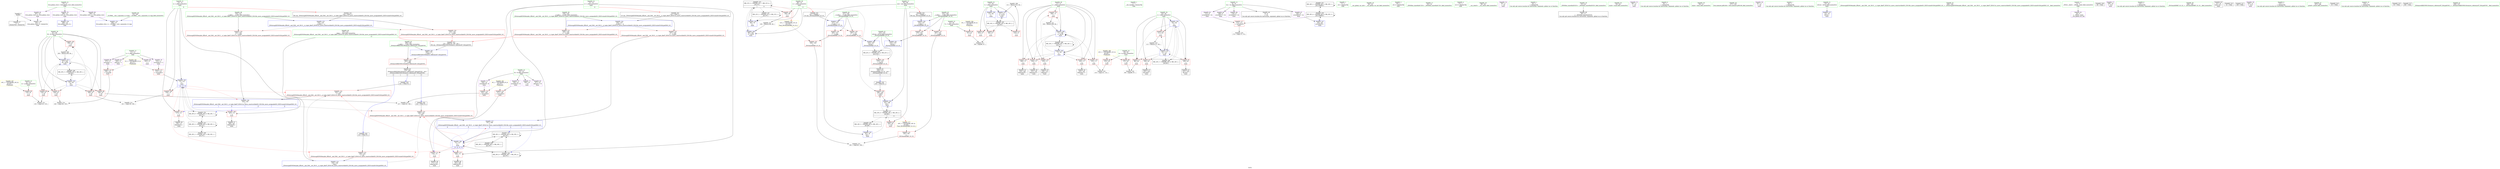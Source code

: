 digraph "SVFG" {
	label="SVFG";

	Node0x55cff6ba74e0 [shape=record,color=grey,label="{NodeID: 0\nNullPtr}"];
	Node0x55cff6ba74e0 -> Node0x55cff6bcb4e0[style=solid];
	Node0x55cff6ba74e0 -> Node0x55cff6bd1ed0[style=solid];
	Node0x55cff6bcbec0 [shape=record,color=red,label="{NodeID: 97\n139\<--67\n\<--i9\nmain\n}"];
	Node0x55cff6bcbec0 -> Node0x55cff6bd7610[style=solid];
	Node0x55cff6bc9770 [shape=record,color=green,label="{NodeID: 14\n14\<--16\nR\<--R_field_insensitive\nGlob }"];
	Node0x55cff6bc9770 -> Node0x55cff6bcd910[style=solid];
	Node0x55cff6bc9770 -> Node0x55cff6bcd9e0[style=solid];
	Node0x55cff6bc9770 -> Node0x55cff6bcdab0[style=solid];
	Node0x55cff6bc9770 -> Node0x55cff6bce360[style=solid];
	Node0x55cff6beb8e0 [shape=record,color=yellow,style=double,label="{NodeID: 277\n18V_1 = ENCHI(MR_18V_0)\npts\{66 \}\nFun[_ZSt3maxIiERKT_S2_S2_]}"];
	Node0x55cff6beb8e0 -> Node0x55cff6bd1a90[style=dashed];
	Node0x55cff6bcba00 [shape=record,color=red,label="{NodeID: 111\n170\<--75\n\<--y\nmain\n}"];
	Node0x55cff6bcba00 -> Node0x55cff6bcce80[style=solid];
	Node0x55cff6bca420 [shape=record,color=green,label="{NodeID: 28\n67\<--68\ni9\<--i9_field_insensitive\nmain\n}"];
	Node0x55cff6bca420 -> Node0x55cff6bcbdf0[style=solid];
	Node0x55cff6bca420 -> Node0x55cff6bcbec0[style=solid];
	Node0x55cff6bca420 -> Node0x55cff6bcbf90[style=solid];
	Node0x55cff6bca420 -> Node0x55cff6bcc060[style=solid];
	Node0x55cff6bca420 -> Node0x55cff6bcc130[style=solid];
	Node0x55cff6bca420 -> Node0x55cff6bd23e0[style=solid];
	Node0x55cff6bca420 -> Node0x55cff6bd2b30[style=solid];
	Node0x55cff6bd6d90 [shape=record,color=grey,label="{NodeID: 208\n211 = Binary(210, 84, )\n}"];
	Node0x55cff6bd6d90 -> Node0x55cff6bd2c00[style=solid];
	Node0x55cff6bd15b0 [shape=record,color=red,label="{NodeID: 125\n246\<--245\n\<--call2\n_ZSt4swapIiENSt9enable_ifIXsr6__and_ISt6__not_ISt15__is_tuple_likeIT_EESt21is_move_constructibleIS3_ESt18is_move_assignableIS3_EEE5valueEvE4typeERS3_SC_\n}"];
	Node0x55cff6bd15b0 -> Node0x55cff6bd3010[style=solid];
	Node0x55cff6bcb0a0 [shape=record,color=green,label="{NodeID: 42\n253\<--254\nretval\<--retval_field_insensitive\n_ZSt3maxIiERKT_S2_S2_\n}"];
	Node0x55cff6bcb0a0 -> Node0x55cff6bd1680[style=solid];
	Node0x55cff6bcb0a0 -> Node0x55cff6bd3280[style=solid];
	Node0x55cff6bcb0a0 -> Node0x55cff6bd3350[style=solid];
	Node0x55cff6bdf300 [shape=record,color=black,label="{NodeID: 222\nMR_22V_5 = PHI(MR_22V_7, MR_22V_4, )\npts\{70 \}\n|{|<s6>9}}"];
	Node0x55cff6bdf300 -> Node0x55cff6bcc200[style=dashed];
	Node0x55cff6bdf300 -> Node0x55cff6bd1000[style=dashed];
	Node0x55cff6bdf300 -> Node0x55cff6bd24b0[style=dashed];
	Node0x55cff6bdf300 -> Node0x55cff6bd28c0[style=dashed];
	Node0x55cff6bdf300 -> Node0x55cff6bdf300[style=dashed];
	Node0x55cff6bdf300 -> Node0x55cff6be7400[style=dashed];
	Node0x55cff6bdf300:s6 -> Node0x55cff6beb9c0[style=dashed,color=red];
	Node0x55cff6bd2170 [shape=record,color=blue,label="{NodeID: 139\n63\<--84\ni\<--\nmain\n}"];
	Node0x55cff6bd2170 -> Node0x55cff6bce9e0[style=dashed];
	Node0x55cff6bd2170 -> Node0x55cff6bceab0[style=dashed];
	Node0x55cff6bd2170 -> Node0x55cff6bceb80[style=dashed];
	Node0x55cff6bd2170 -> Node0x55cff6bcec50[style=dashed];
	Node0x55cff6bd2170 -> Node0x55cff6bd2240[style=dashed];
	Node0x55cff6bd2170 -> Node0x55cff6be6910[style=dashed];
	Node0x55cff6bccce0 [shape=record,color=black,label="{NodeID: 56\n155\<--154\nidxprom22\<--\nmain\n}"];
	Node0x55cff6bfb5b0 [shape=record,color=black,label="{NodeID: 319\n241 = PHI(278, )\n}"];
	Node0x55cff6bfb5b0 -> Node0x55cff6bd14e0[style=solid];
	Node0x55cff6bd2cd0 [shape=record,color=blue,label="{NodeID: 153\n226\<--224\n__a.addr\<--__a\n_ZSt4swapIiENSt9enable_ifIXsr6__and_ISt6__not_ISt15__is_tuple_likeIT_EESt21is_move_constructibleIS3_ESt18is_move_assignableIS3_EEE5valueEvE4typeERS3_SC_\n}"];
	Node0x55cff6bd2cd0 -> Node0x55cff6bd10d0[style=dashed];
	Node0x55cff6bd2cd0 -> Node0x55cff6bd11a0[style=dashed];
	Node0x55cff6bcd840 [shape=record,color=purple,label="{NodeID: 70\n151\<--11\narrayidx21\<--L\nmain\n}"];
	Node0x55cff6bcd840 -> Node0x55cff6bd0e10[style=solid];
	Node0x55cff6be8300 [shape=record,color=black,label="{NodeID: 250\nMR_28V_2 = PHI(MR_28V_3, MR_28V_1, )\npts\{76 \}\n}"];
	Node0x55cff6be8300 -> Node0x55cff6be2500[style=dashed];
	Node0x55cff6bce430 [shape=record,color=red,label="{NodeID: 84\n87\<--55\n\<--T\nmain\n}"];
	Node0x55cff6bce430 -> Node0x55cff6bd7a90[style=solid];
	Node0x55cff6bb7160 [shape=record,color=green,label="{NodeID: 1\n7\<--1\n__dso_handle\<--dummyObj\nGlob }"];
	Node0x55cff6bead50 [shape=record,color=yellow,style=double,label="{NodeID: 264\n8V_1 = ENCHI(MR_8V_0)\npts\{56 \}\nFun[main]}"];
	Node0x55cff6bead50 -> Node0x55cff6bce430[style=dashed];
	Node0x55cff6bcbf90 [shape=record,color=red,label="{NodeID: 98\n146\<--67\n\<--i9\nmain\n}"];
	Node0x55cff6bcbf90 -> Node0x55cff6bd7c10[style=solid];
	Node0x55cff6bc9870 [shape=record,color=green,label="{NodeID: 15\n23\<--27\nllvm.global_ctors\<--llvm.global_ctors_field_insensitive\nGlob }"];
	Node0x55cff6bc9870 -> Node0x55cff6bcdf90[style=solid];
	Node0x55cff6bc9870 -> Node0x55cff6bce090[style=solid];
	Node0x55cff6bc9870 -> Node0x55cff6bce190[style=solid];
	Node0x55cff6beb9c0 [shape=record,color=yellow,style=double,label="{NodeID: 278\n22V_1 = ENCHI(MR_22V_0)\npts\{70 \}\nFun[_ZSt3maxIiERKT_S2_S2_]}"];
	Node0x55cff6beb9c0 -> Node0x55cff6bd1b60[style=dashed];
	Node0x55cff6bcbad0 [shape=record,color=red,label="{NodeID: 112\n180\<--75\n\<--y\nmain\n}"];
	Node0x55cff6bcbad0 -> Node0x55cff6bcd020[style=solid];
	Node0x55cff6bca4f0 [shape=record,color=green,label="{NodeID: 29\n69\<--70\nc\<--c_field_insensitive\nmain\n|{|<s3>9}}"];
	Node0x55cff6bca4f0 -> Node0x55cff6bcc200[style=solid];
	Node0x55cff6bca4f0 -> Node0x55cff6bd24b0[style=solid];
	Node0x55cff6bca4f0 -> Node0x55cff6bd28c0[style=solid];
	Node0x55cff6bca4f0:s3 -> Node0x55cff6bfdef0[style=solid,color=red];
	Node0x55cff6bd6e90 [shape=record,color=grey,label="{NodeID: 209\n200 = Binary(199, 84, )\n}"];
	Node0x55cff6bd6e90 -> Node0x55cff6bd2b30[style=solid];
	Node0x55cff6bd1680 [shape=record,color=red,label="{NodeID: 126\n273\<--253\n\<--retval\n_ZSt3maxIiERKT_S2_S2_\n}"];
	Node0x55cff6bd1680 -> Node0x55cff6bcd0f0[style=solid];
	Node0x55cff6bcb170 [shape=record,color=green,label="{NodeID: 43\n255\<--256\n__a.addr\<--__a.addr_field_insensitive\n_ZSt3maxIiERKT_S2_S2_\n}"];
	Node0x55cff6bcb170 -> Node0x55cff6bd1750[style=solid];
	Node0x55cff6bcb170 -> Node0x55cff6bd1820[style=solid];
	Node0x55cff6bcb170 -> Node0x55cff6bd30e0[style=solid];
	Node0x55cff6bd2240 [shape=record,color=blue,label="{NodeID: 140\n63\<--112\ni\<--inc\nmain\n}"];
	Node0x55cff6bd2240 -> Node0x55cff6bce9e0[style=dashed];
	Node0x55cff6bd2240 -> Node0x55cff6bceab0[style=dashed];
	Node0x55cff6bd2240 -> Node0x55cff6bceb80[style=dashed];
	Node0x55cff6bd2240 -> Node0x55cff6bcec50[style=dashed];
	Node0x55cff6bd2240 -> Node0x55cff6bd2240[style=dashed];
	Node0x55cff6bd2240 -> Node0x55cff6be6910[style=dashed];
	Node0x55cff6bccdb0 [shape=record,color=black,label="{NodeID: 57\n168\<--167\nidxprom26\<--\nmain\n}"];
	Node0x55cff6bfb6f0 [shape=record,color=black,label="{NodeID: 320\n245 = PHI(278, )\n}"];
	Node0x55cff6bfb6f0 -> Node0x55cff6bd15b0[style=solid];
	Node0x55cff6bd2da0 [shape=record,color=blue,label="{NodeID: 154\n228\<--225\n__b.addr\<--__b\n_ZSt4swapIiENSt9enable_ifIXsr6__and_ISt6__not_ISt15__is_tuple_likeIT_EESt21is_move_constructibleIS3_ESt18is_move_assignableIS3_EEE5valueEvE4typeERS3_SC_\n}"];
	Node0x55cff6bd2da0 -> Node0x55cff6bd1270[style=dashed];
	Node0x55cff6bd2da0 -> Node0x55cff6bd1340[style=dashed];
	Node0x55cff6bcd910 [shape=record,color=purple,label="{NodeID: 71\n106\<--14\n\<--R\nmain\n}"];
	Node0x55cff6be8800 [shape=record,color=black,label="{NodeID: 251\nMR_30V_2 = PHI(MR_30V_3, MR_30V_1, )\npts\{100000 \}\n}"];
	Node0x55cff6be8800 -> Node0x55cff6be0700[style=dashed];
	Node0x55cff6be8800 -> Node0x55cff6be8800[style=dashed];
	Node0x55cff6bce500 [shape=record,color=red,label="{NodeID: 85\n86\<--57\n\<--t\nmain\n}"];
	Node0x55cff6bce500 -> Node0x55cff6bd7a90[style=solid];
	Node0x55cff6bb71f0 [shape=record,color=green,label="{NodeID: 2\n17\<--1\n.str\<--dummyObj\nGlob }"];
	Node0x55cff6bcc060 [shape=record,color=red,label="{NodeID: 99\n160\<--67\n\<--i9\nmain\n}"];
	Node0x55cff6bcc060 -> Node0x55cff6bd7790[style=solid];
	Node0x55cff6bc9970 [shape=record,color=green,label="{NodeID: 16\n28\<--29\n__cxx_global_var_init\<--__cxx_global_var_init_field_insensitive\n}"];
	Node0x55cff6bcbba0 [shape=record,color=red,label="{NodeID: 113\n138\<--137\n\<--arrayidx\nmain\n}"];
	Node0x55cff6bcbba0 -> Node0x55cff6bd7610[style=solid];
	Node0x55cff6bca5c0 [shape=record,color=green,label="{NodeID: 30\n71\<--72\nj\<--j_field_insensitive\nmain\n}"];
	Node0x55cff6bca5c0 -> Node0x55cff6bcc2d0[style=solid];
	Node0x55cff6bca5c0 -> Node0x55cff6bcc3a0[style=solid];
	Node0x55cff6bca5c0 -> Node0x55cff6bcc470[style=solid];
	Node0x55cff6bca5c0 -> Node0x55cff6bcc540[style=solid];
	Node0x55cff6bca5c0 -> Node0x55cff6bcb5f0[style=solid];
	Node0x55cff6bca5c0 -> Node0x55cff6bcb6c0[style=solid];
	Node0x55cff6bca5c0 -> Node0x55cff6bd2580[style=solid];
	Node0x55cff6bca5c0 -> Node0x55cff6bd2990[style=solid];
	Node0x55cff6bd7010 [shape=record,color=grey,label="{NodeID: 210\n112 = Binary(111, 84, )\n}"];
	Node0x55cff6bd7010 -> Node0x55cff6bd2240[style=solid];
	Node0x55cff6bd1750 [shape=record,color=red,label="{NodeID: 127\n261\<--255\n\<--__a.addr\n_ZSt3maxIiERKT_S2_S2_\n}"];
	Node0x55cff6bd1750 -> Node0x55cff6bd1a90[style=solid];
	Node0x55cff6bcb240 [shape=record,color=green,label="{NodeID: 44\n257\<--258\n__b.addr\<--__b.addr_field_insensitive\n_ZSt3maxIiERKT_S2_S2_\n}"];
	Node0x55cff6bcb240 -> Node0x55cff6bd18f0[style=solid];
	Node0x55cff6bcb240 -> Node0x55cff6bd19c0[style=solid];
	Node0x55cff6bcb240 -> Node0x55cff6bd31b0[style=solid];
	Node0x55cff6bd2310 [shape=record,color=blue,label="{NodeID: 141\n65\<--78\nans\<--\nmain\n}"];
	Node0x55cff6bd2310 -> Node0x55cff6be0c00[style=dashed];
	Node0x55cff6bcce80 [shape=record,color=black,label="{NodeID: 58\n171\<--170\nidxprom28\<--\nmain\n}"];
	Node0x55cff6bfb830 [shape=record,color=black,label="{NodeID: 321\n224 = PHI(73, )\n0th arg _ZSt4swapIiENSt9enable_ifIXsr6__and_ISt6__not_ISt15__is_tuple_likeIT_EESt21is_move_constructibleIS3_ESt18is_move_assignableIS3_EEE5valueEvE4typeERS3_SC_ }"];
	Node0x55cff6bfb830 -> Node0x55cff6bd2cd0[style=solid];
	Node0x55cff6bd2e70 [shape=record,color=blue,label="{NodeID: 155\n230\<--238\n__tmp\<--\n_ZSt4swapIiENSt9enable_ifIXsr6__and_ISt6__not_ISt15__is_tuple_likeIT_EESt21is_move_constructibleIS3_ESt18is_move_assignableIS3_EEE5valueEvE4typeERS3_SC_\n}"];
	Node0x55cff6bd2e70 -> Node0x55cff6bd14e0[style=dashed];
	Node0x55cff6bd2e70 -> Node0x55cff6bd15b0[style=dashed];
	Node0x55cff6bcd9e0 [shape=record,color=purple,label="{NodeID: 72\n144\<--14\narrayidx18\<--R\nmain\n}"];
	Node0x55cff6bcd9e0 -> Node0x55cff6bcbc70[style=solid];
	Node0x55cff6bce5d0 [shape=record,color=red,label="{NodeID: 86\n203\<--57\n\<--t\nmain\n}"];
	Node0x55cff6bb74a0 [shape=record,color=green,label="{NodeID: 3\n19\<--1\n.str.1\<--dummyObj\nGlob }"];
	Node0x55cff6beaf10 [shape=record,color=yellow,style=double,label="{NodeID: 266\n12V_1 = ENCHI(MR_12V_0)\npts\{60 \}\nFun[main]}"];
	Node0x55cff6beaf10 -> Node0x55cff6bce770[style=dashed];
	Node0x55cff6beaf10 -> Node0x55cff6bce840[style=dashed];
	Node0x55cff6bcc130 [shape=record,color=red,label="{NodeID: 100\n199\<--67\n\<--i9\nmain\n}"];
	Node0x55cff6bcc130 -> Node0x55cff6bd6e90[style=solid];
	Node0x55cff6bc9a70 [shape=record,color=green,label="{NodeID: 17\n32\<--33\n_ZNSt8ios_base4InitC1Ev\<--_ZNSt8ios_base4InitC1Ev_field_insensitive\n}"];
	Node0x55cff6bcbc70 [shape=record,color=red,label="{NodeID: 114\n145\<--144\n\<--arrayidx18\nmain\n}"];
	Node0x55cff6bcbc70 -> Node0x55cff6bd7c10[style=solid];
	Node0x55cff6bca690 [shape=record,color=green,label="{NodeID: 31\n73\<--74\nx\<--x_field_insensitive\nmain\n|{|<s4>8}}"];
	Node0x55cff6bca690 -> Node0x55cff6bcb790[style=solid];
	Node0x55cff6bca690 -> Node0x55cff6bcb860[style=solid];
	Node0x55cff6bca690 -> Node0x55cff6bcb930[style=solid];
	Node0x55cff6bca690 -> Node0x55cff6bd2650[style=solid];
	Node0x55cff6bca690:s4 -> Node0x55cff6bfb830[style=solid,color=red];
	Node0x55cff6bd7190 [shape=record,color=grey,label="{NodeID: 211\n190 = Binary(189, 84, )\n}"];
	Node0x55cff6bd7190 -> Node0x55cff6bd2990[style=solid];
	Node0x55cff6bd1820 [shape=record,color=red,label="{NodeID: 128\n270\<--255\n\<--__a.addr\n_ZSt3maxIiERKT_S2_S2_\n}"];
	Node0x55cff6bd1820 -> Node0x55cff6bd3350[style=solid];
	Node0x55cff6bcb310 [shape=record,color=green,label="{NodeID: 45\n280\<--281\n__t.addr\<--__t.addr_field_insensitive\n_ZSt4moveIRiEONSt16remove_referenceIT_E4typeEOS2_\n}"];
	Node0x55cff6bcb310 -> Node0x55cff6bd1c30[style=solid];
	Node0x55cff6bcb310 -> Node0x55cff6bd3420[style=solid];
	Node0x55cff6bd23e0 [shape=record,color=blue,label="{NodeID: 142\n67\<--84\ni9\<--\nmain\n}"];
	Node0x55cff6bd23e0 -> Node0x55cff6bcbdf0[style=dashed];
	Node0x55cff6bd23e0 -> Node0x55cff6bcbec0[style=dashed];
	Node0x55cff6bd23e0 -> Node0x55cff6bcbf90[style=dashed];
	Node0x55cff6bd23e0 -> Node0x55cff6bcc060[style=dashed];
	Node0x55cff6bd23e0 -> Node0x55cff6bcc130[style=dashed];
	Node0x55cff6bd23e0 -> Node0x55cff6bd2b30[style=dashed];
	Node0x55cff6bd23e0 -> Node0x55cff6be6f00[style=dashed];
	Node0x55cff6bccf50 [shape=record,color=black,label="{NodeID: 59\n178\<--177\nidxprom32\<--\nmain\n}"];
	Node0x55cff6bfd9c0 [shape=record,color=black,label="{NodeID: 322\n225 = PHI(75, )\n1st arg _ZSt4swapIiENSt9enable_ifIXsr6__and_ISt6__not_ISt15__is_tuple_likeIT_EESt21is_move_constructibleIS3_ESt18is_move_assignableIS3_EEE5valueEvE4typeERS3_SC_ }"];
	Node0x55cff6bfd9c0 -> Node0x55cff6bd2da0[style=solid];
	Node0x55cff6bd2f40 [shape=record,color=blue,label="{NodeID: 156\n243\<--242\n\<--\n_ZSt4swapIiENSt9enable_ifIXsr6__and_ISt6__not_ISt15__is_tuple_likeIT_EESt21is_move_constructibleIS3_ESt18is_move_assignableIS3_EEE5valueEvE4typeERS3_SC_\n|{|<s1>8|<s2>8|<s3>8}}"];
	Node0x55cff6bd2f40 -> Node0x55cff6bd15b0[style=dashed];
	Node0x55cff6bd2f40:s1 -> Node0x55cff6bcb860[style=dashed,color=blue];
	Node0x55cff6bd2f40:s2 -> Node0x55cff6bcb930[style=dashed,color=blue];
	Node0x55cff6bd2f40:s3 -> Node0x55cff6be3400[style=dashed,color=blue];
	Node0x55cff6bcdab0 [shape=record,color=purple,label="{NodeID: 73\n156\<--14\narrayidx23\<--R\nmain\n}"];
	Node0x55cff6bcdab0 -> Node0x55cff6bd0ea0[style=solid];
	Node0x55cff6bce6a0 [shape=record,color=red,label="{NodeID: 87\n210\<--57\n\<--t\nmain\n}"];
	Node0x55cff6bce6a0 -> Node0x55cff6bd6d90[style=solid];
	Node0x55cff6bb7530 [shape=record,color=green,label="{NodeID: 4\n21\<--1\n.str.2\<--dummyObj\nGlob }"];
	Node0x55cff6beaff0 [shape=record,color=yellow,style=double,label="{NodeID: 267\n14V_1 = ENCHI(MR_14V_0)\npts\{62 \}\nFun[main]}"];
	Node0x55cff6beaff0 -> Node0x55cff6bce910[style=dashed];
	Node0x55cff6bcc200 [shape=record,color=red,label="{NodeID: 101\n184\<--69\n\<--c\nmain\n}"];
	Node0x55cff6bcc200 -> Node0x55cff6bd7310[style=solid];
	Node0x55cff6bc9b70 [shape=record,color=green,label="{NodeID: 18\n38\<--39\n__cxa_atexit\<--__cxa_atexit_field_insensitive\n}"];
	Node0x55cff6bd0e10 [shape=record,color=red,label="{NodeID: 115\n152\<--151\n\<--arrayidx21\nmain\n}"];
	Node0x55cff6bd0e10 -> Node0x55cff6bd2650[style=solid];
	Node0x55cff6bca760 [shape=record,color=green,label="{NodeID: 32\n75\<--76\ny\<--y_field_insensitive\nmain\n|{|<s3>8}}"];
	Node0x55cff6bca760 -> Node0x55cff6bcba00[style=solid];
	Node0x55cff6bca760 -> Node0x55cff6bcbad0[style=solid];
	Node0x55cff6bca760 -> Node0x55cff6bd2720[style=solid];
	Node0x55cff6bca760:s3 -> Node0x55cff6bfd9c0[style=solid,color=red];
	Node0x55cff6bd7310 [shape=record,color=grey,label="{NodeID: 212\n185 = Binary(184, 84, )\n}"];
	Node0x55cff6bd7310 -> Node0x55cff6bd28c0[style=solid];
	Node0x55cff6bd18f0 [shape=record,color=red,label="{NodeID: 129\n263\<--257\n\<--__b.addr\n_ZSt3maxIiERKT_S2_S2_\n}"];
	Node0x55cff6bd18f0 -> Node0x55cff6bd1b60[style=solid];
	Node0x55cff6bcb3e0 [shape=record,color=green,label="{NodeID: 46\n25\<--285\n_GLOBAL__sub_I_aquannie_0_0.cpp\<--_GLOBAL__sub_I_aquannie_0_0.cpp_field_insensitive\n}"];
	Node0x55cff6bcb3e0 -> Node0x55cff6bd1dd0[style=solid];
	Node0x55cff6be0700 [shape=record,color=black,label="{NodeID: 226\nMR_30V_4 = PHI(MR_30V_6, MR_30V_3, )\npts\{100000 \}\n}"];
	Node0x55cff6be0700 -> Node0x55cff6bd0f30[style=dashed];
	Node0x55cff6be0700 -> Node0x55cff6bd27f0[style=dashed];
	Node0x55cff6be0700 -> Node0x55cff6be0700[style=dashed];
	Node0x55cff6be0700 -> Node0x55cff6be8800[style=dashed];
	Node0x55cff6bd24b0 [shape=record,color=blue,label="{NodeID: 143\n69\<--78\nc\<--\nmain\n}"];
	Node0x55cff6bd24b0 -> Node0x55cff6bdf300[style=dashed];
	Node0x55cff6bcd020 [shape=record,color=black,label="{NodeID: 60\n181\<--180\nidxprom34\<--\nmain\n}"];
	Node0x55cff6bfdb00 [shape=record,color=black,label="{NodeID: 323\n279 = PHI(234, 240, 230, )\n0th arg _ZSt4moveIRiEONSt16remove_referenceIT_E4typeEOS2_ }"];
	Node0x55cff6bfdb00 -> Node0x55cff6bd3420[style=solid];
	Node0x55cff6be4d00 [shape=record,color=black,label="{NodeID: 240\nMR_28V_9 = PHI(MR_28V_7, MR_28V_4, )\npts\{76 \}\n}"];
	Node0x55cff6be4d00 -> Node0x55cff6bd2720[style=dashed];
	Node0x55cff6be4d00 -> Node0x55cff6be2500[style=dashed];
	Node0x55cff6be4d00 -> Node0x55cff6be4d00[style=dashed];
	Node0x55cff6bd3010 [shape=record,color=blue,label="{NodeID: 157\n247\<--246\n\<--\n_ZSt4swapIiENSt9enable_ifIXsr6__and_ISt6__not_ISt15__is_tuple_likeIT_EESt21is_move_constructibleIS3_ESt18is_move_assignableIS3_EEE5valueEvE4typeERS3_SC_\n|{<s0>8|<s1>8|<s2>8|<s3>8|<s4>8}}"];
	Node0x55cff6bd3010:s0 -> Node0x55cff6bcba00[style=dashed,color=blue];
	Node0x55cff6bd3010:s1 -> Node0x55cff6bcbad0[style=dashed,color=blue];
	Node0x55cff6bd3010:s2 -> Node0x55cff6bd2720[style=dashed,color=blue];
	Node0x55cff6bd3010:s3 -> Node0x55cff6be2500[style=dashed,color=blue];
	Node0x55cff6bd3010:s4 -> Node0x55cff6be4d00[style=dashed,color=blue];
	Node0x55cff6bcdb80 [shape=record,color=purple,label="{NodeID: 74\n79\<--17\n\<--.str\nmain\n}"];
	Node0x55cff6be9700 [shape=record,color=black,label="{NodeID: 254\nMR_42V_3 = PHI(MR_42V_4, MR_42V_2, )\npts\{254 \}\n}"];
	Node0x55cff6be9700 -> Node0x55cff6bd1680[style=dashed];
	Node0x55cff6bce770 [shape=record,color=red,label="{NodeID: 88\n97\<--59\n\<--m\nmain\n}"];
	Node0x55cff6bce770 -> Node0x55cff6bd7910[style=solid];
	Node0x55cff6bb75c0 [shape=record,color=green,label="{NodeID: 5\n24\<--1\n\<--dummyObj\nCan only get source location for instruction, argument, global var or function.}"];
	Node0x55cff6bcc2d0 [shape=record,color=red,label="{NodeID: 102\n131\<--71\n\<--j\nmain\n}"];
	Node0x55cff6bcc2d0 -> Node0x55cff6bd7f10[style=solid];
	Node0x55cff6bc9c70 [shape=record,color=green,label="{NodeID: 19\n37\<--43\n_ZNSt8ios_base4InitD1Ev\<--_ZNSt8ios_base4InitD1Ev_field_insensitive\n}"];
	Node0x55cff6bc9c70 -> Node0x55cff6bcc700[style=solid];
	Node0x55cff6bd0ea0 [shape=record,color=red,label="{NodeID: 116\n157\<--156\n\<--arrayidx23\nmain\n}"];
	Node0x55cff6bd0ea0 -> Node0x55cff6bd2720[style=solid];
	Node0x55cff6bca830 [shape=record,color=green,label="{NodeID: 33\n81\<--82\nscanf\<--scanf_field_insensitive\n}"];
	Node0x55cff6bd7490 [shape=record,color=grey,label="{NodeID: 213\n265 = cmp(262, 264, )\n}"];
	Node0x55cff6bd19c0 [shape=record,color=red,label="{NodeID: 130\n267\<--257\n\<--__b.addr\n_ZSt3maxIiERKT_S2_S2_\n}"];
	Node0x55cff6bd19c0 -> Node0x55cff6bd3280[style=solid];
	Node0x55cff6bcb4e0 [shape=record,color=black,label="{NodeID: 47\n2\<--3\ndummyVal\<--dummyVal\n}"];
	Node0x55cff6be0c00 [shape=record,color=black,label="{NodeID: 227\nMR_18V_4 = PHI(MR_18V_5, MR_18V_3, )\npts\{66 \}\n|{|<s4>9}}"];
	Node0x55cff6be0c00 -> Node0x55cff6bced20[style=dashed];
	Node0x55cff6be0c00 -> Node0x55cff6bd1000[style=dashed];
	Node0x55cff6be0c00 -> Node0x55cff6bd2a60[style=dashed];
	Node0x55cff6be0c00 -> Node0x55cff6be6a00[style=dashed];
	Node0x55cff6be0c00:s4 -> Node0x55cff6beb8e0[style=dashed,color=red];
	Node0x55cff6bd2580 [shape=record,color=blue,label="{NodeID: 144\n71\<--84\nj\<--\nmain\n}"];
	Node0x55cff6bd2580 -> Node0x55cff6bcc2d0[style=dashed];
	Node0x55cff6bd2580 -> Node0x55cff6bcc3a0[style=dashed];
	Node0x55cff6bd2580 -> Node0x55cff6bcc470[style=dashed];
	Node0x55cff6bd2580 -> Node0x55cff6bcc540[style=dashed];
	Node0x55cff6bd2580 -> Node0x55cff6bcb5f0[style=dashed];
	Node0x55cff6bd2580 -> Node0x55cff6bcb6c0[style=dashed];
	Node0x55cff6bd2580 -> Node0x55cff6bd2580[style=dashed];
	Node0x55cff6bd2580 -> Node0x55cff6bd2990[style=dashed];
	Node0x55cff6bd2580 -> Node0x55cff6be7900[style=dashed];
	Node0x55cff6bcd0f0 [shape=record,color=black,label="{NodeID: 61\n250\<--273\n_ZSt3maxIiERKT_S2_S2__ret\<--\n_ZSt3maxIiERKT_S2_S2_\n|{<s0>9}}"];
	Node0x55cff6bcd0f0:s0 -> Node0x55cff6bfb1c0[style=solid,color=blue];
	Node0x55cff6bfdde0 [shape=record,color=black,label="{NodeID: 324\n251 = PHI(65, )\n0th arg _ZSt3maxIiERKT_S2_S2_ }"];
	Node0x55cff6bfdde0 -> Node0x55cff6bd30e0[style=solid];
	Node0x55cff6bd30e0 [shape=record,color=blue,label="{NodeID: 158\n255\<--251\n__a.addr\<--__a\n_ZSt3maxIiERKT_S2_S2_\n}"];
	Node0x55cff6bd30e0 -> Node0x55cff6bd1750[style=dashed];
	Node0x55cff6bd30e0 -> Node0x55cff6bd1820[style=dashed];
	Node0x55cff6bcdc50 [shape=record,color=purple,label="{NodeID: 75\n90\<--17\n\<--.str\nmain\n}"];
	Node0x55cff6bce840 [shape=record,color=red,label="{NodeID: 89\n132\<--59\n\<--m\nmain\n}"];
	Node0x55cff6bce840 -> Node0x55cff6bd7f10[style=solid];
	Node0x55cff6bb7680 [shape=record,color=green,label="{NodeID: 6\n78\<--1\n\<--dummyObj\nCan only get source location for instruction, argument, global var or function.}"];
	Node0x55cff6bcc3a0 [shape=record,color=red,label="{NodeID: 103\n135\<--71\n\<--j\nmain\n}"];
	Node0x55cff6bcc3a0 -> Node0x55cff6bcca70[style=solid];
	Node0x55cff6bc9d70 [shape=record,color=green,label="{NodeID: 20\n50\<--51\nmain\<--main_field_insensitive\n}"];
	Node0x55cff6bd0f30 [shape=record,color=red,label="{NodeID: 117\n173\<--172\n\<--arrayidx29\nmain\n}"];
	Node0x55cff6bd0f30 -> Node0x55cff6bd7d90[style=solid];
	Node0x55cff6bca930 [shape=record,color=green,label="{NodeID: 34\n127\<--128\nllvm.memset.p0i8.i64\<--llvm.memset.p0i8.i64_field_insensitive\n}"];
	Node0x55cff6bd7610 [shape=record,color=grey,label="{NodeID: 214\n140 = cmp(138, 139, )\n}"];
	Node0x55cff6bd1a90 [shape=record,color=red,label="{NodeID: 131\n262\<--261\n\<--\n_ZSt3maxIiERKT_S2_S2_\n}"];
	Node0x55cff6bd1a90 -> Node0x55cff6bd7490[style=solid];
	Node0x55cff6bcc600 [shape=record,color=black,label="{NodeID: 48\n9\<--8\n\<--vis\nCan only get source location for instruction, argument, global var or function.}"];
	Node0x55cff6bd2650 [shape=record,color=blue,label="{NodeID: 145\n73\<--152\nx\<--\nmain\n|{|<s4>8|<s5>8|<s6>8}}"];
	Node0x55cff6bd2650 -> Node0x55cff6bcb790[style=dashed];
	Node0x55cff6bd2650 -> Node0x55cff6bcb860[style=dashed];
	Node0x55cff6bd2650 -> Node0x55cff6bcb930[style=dashed];
	Node0x55cff6bd2650 -> Node0x55cff6be3400[style=dashed];
	Node0x55cff6bd2650:s4 -> Node0x55cff6bd1410[style=dashed,color=red];
	Node0x55cff6bd2650:s5 -> Node0x55cff6bd14e0[style=dashed,color=red];
	Node0x55cff6bd2650:s6 -> Node0x55cff6bd2f40[style=dashed,color=red];
	Node0x55cff6bcd1c0 [shape=record,color=black,label="{NodeID: 62\n278\<--283\n_ZSt4moveIRiEONSt16remove_referenceIT_E4typeEOS2__ret\<--\n_ZSt4moveIRiEONSt16remove_referenceIT_E4typeEOS2_\n|{<s0>11|<s1>12|<s2>13}}"];
	Node0x55cff6bcd1c0:s0 -> Node0x55cff6bfb480[style=solid,color=blue];
	Node0x55cff6bcd1c0:s1 -> Node0x55cff6bfb5b0[style=solid,color=blue];
	Node0x55cff6bcd1c0:s2 -> Node0x55cff6bfb6f0[style=solid,color=blue];
	Node0x55cff6bfdef0 [shape=record,color=black,label="{NodeID: 325\n252 = PHI(69, )\n1st arg _ZSt3maxIiERKT_S2_S2_ }"];
	Node0x55cff6bfdef0 -> Node0x55cff6bd31b0[style=solid];
	Node0x55cff6bd31b0 [shape=record,color=blue,label="{NodeID: 159\n257\<--252\n__b.addr\<--__b\n_ZSt3maxIiERKT_S2_S2_\n}"];
	Node0x55cff6bd31b0 -> Node0x55cff6bd18f0[style=dashed];
	Node0x55cff6bd31b0 -> Node0x55cff6bd19c0[style=dashed];
	Node0x55cff6bcdd20 [shape=record,color=purple,label="{NodeID: 76\n92\<--17\n\<--.str\nmain\n}"];
	Node0x55cff6bce910 [shape=record,color=red,label="{NodeID: 90\n119\<--61\n\<--n\nmain\n}"];
	Node0x55cff6bce910 -> Node0x55cff6bd8090[style=solid];
	Node0x55cff6bb7740 [shape=record,color=green,label="{NodeID: 7\n84\<--1\n\<--dummyObj\nCan only get source location for instruction, argument, global var or function.}"];
	Node0x55cff6bcc470 [shape=record,color=red,label="{NodeID: 104\n142\<--71\n\<--j\nmain\n}"];
	Node0x55cff6bcc470 -> Node0x55cff6bccb40[style=solid];
	Node0x55cff6bc9e70 [shape=record,color=green,label="{NodeID: 21\n53\<--54\nretval\<--retval_field_insensitive\nmain\n}"];
	Node0x55cff6bc9e70 -> Node0x55cff6bd1fd0[style=solid];
	Node0x55cff6bd1000 [shape=record,color=red,label="{NodeID: 118\n196\<--193\n\<--call41\nmain\n}"];
	Node0x55cff6bd1000 -> Node0x55cff6bd2a60[style=solid];
	Node0x55cff6bcaa30 [shape=record,color=green,label="{NodeID: 35\n164\<--165\n_ZSt4swapIiENSt9enable_ifIXsr6__and_ISt6__not_ISt15__is_tuple_likeIT_EESt21is_move_constructibleIS3_ESt18is_move_assignableIS3_EEE5valueEvE4typeERS3_SC_\<--_ZSt4swapIiENSt9enable_ifIXsr6__and_ISt6__not_ISt15__is_tuple_likeIT_EESt21is_move_constructibleIS3_ESt18is_move_assignableIS3_EEE5valueEvE4typeERS3_SC__field_insensitive\n}"];
	Node0x55cff6bd7790 [shape=record,color=grey,label="{NodeID: 215\n161 = cmp(159, 160, )\n}"];
	Node0x55cff6bd1b60 [shape=record,color=red,label="{NodeID: 132\n264\<--263\n\<--\n_ZSt3maxIiERKT_S2_S2_\n}"];
	Node0x55cff6bd1b60 -> Node0x55cff6bd7490[style=solid];
	Node0x55cff6bcc700 [shape=record,color=black,label="{NodeID: 49\n36\<--37\n\<--_ZNSt8ios_base4InitD1Ev\nCan only get source location for instruction, argument, global var or function.}"];
	Node0x55cff6bd2720 [shape=record,color=blue,label="{NodeID: 146\n75\<--157\ny\<--\nmain\n|{|<s5>8|<s6>8|<s7>8|<s8>8}}"];
	Node0x55cff6bd2720 -> Node0x55cff6bcba00[style=dashed];
	Node0x55cff6bd2720 -> Node0x55cff6bcbad0[style=dashed];
	Node0x55cff6bd2720 -> Node0x55cff6bd2720[style=dashed];
	Node0x55cff6bd2720 -> Node0x55cff6be2500[style=dashed];
	Node0x55cff6bd2720 -> Node0x55cff6be4d00[style=dashed];
	Node0x55cff6bd2720:s5 -> Node0x55cff6bd1410[style=dashed,color=red];
	Node0x55cff6bd2720:s6 -> Node0x55cff6bd14e0[style=dashed,color=red];
	Node0x55cff6bd2720:s7 -> Node0x55cff6bd15b0[style=dashed,color=red];
	Node0x55cff6bd2720:s8 -> Node0x55cff6bd3010[style=dashed,color=red];
	Node0x55cff6bcd290 [shape=record,color=purple,label="{NodeID: 63\n34\<--4\n\<--_ZStL8__ioinit\n__cxx_global_var_init\n}"];
	Node0x55cff6bfe390 [shape=record,color=black,label="{NodeID: 326\n80 = PHI()\n}"];
	Node0x55cff6be5c00 [shape=record,color=black,label="{NodeID: 243\nMR_10V_3 = PHI(MR_10V_4, MR_10V_2, )\npts\{58 \}\n}"];
	Node0x55cff6be5c00 -> Node0x55cff6bce500[style=dashed];
	Node0x55cff6be5c00 -> Node0x55cff6bce5d0[style=dashed];
	Node0x55cff6be5c00 -> Node0x55cff6bce6a0[style=dashed];
	Node0x55cff6be5c00 -> Node0x55cff6bd2c00[style=dashed];
	Node0x55cff6bd3280 [shape=record,color=blue,label="{NodeID: 160\n253\<--267\nretval\<--\n_ZSt3maxIiERKT_S2_S2_\n}"];
	Node0x55cff6bd3280 -> Node0x55cff6be9700[style=dashed];
	Node0x55cff6bcddf0 [shape=record,color=purple,label="{NodeID: 77\n108\<--19\n\<--.str.1\nmain\n}"];
	Node0x55cff6bce9e0 [shape=record,color=red,label="{NodeID: 91\n96\<--63\n\<--i\nmain\n}"];
	Node0x55cff6bce9e0 -> Node0x55cff6bd7910[style=solid];
	Node0x55cff6bc91b0 [shape=record,color=green,label="{NodeID: 8\n124\<--1\n\<--dummyObj\nCan only get source location for instruction, argument, global var or function.}"];
	Node0x55cff6bcc540 [shape=record,color=red,label="{NodeID: 105\n149\<--71\n\<--j\nmain\n}"];
	Node0x55cff6bcc540 -> Node0x55cff6bccc10[style=solid];
	Node0x55cff6bc9f40 [shape=record,color=green,label="{NodeID: 22\n55\<--56\nT\<--T_field_insensitive\nmain\n}"];
	Node0x55cff6bc9f40 -> Node0x55cff6bce430[style=solid];
	Node0x55cff6bd10d0 [shape=record,color=red,label="{NodeID: 119\n234\<--226\n\<--__a.addr\n_ZSt4swapIiENSt9enable_ifIXsr6__and_ISt6__not_ISt15__is_tuple_likeIT_EESt21is_move_constructibleIS3_ESt18is_move_assignableIS3_EEE5valueEvE4typeERS3_SC_\n|{<s0>11}}"];
	Node0x55cff6bd10d0:s0 -> Node0x55cff6bfdb00[style=solid,color=red];
	Node0x55cff6bcab30 [shape=record,color=green,label="{NodeID: 36\n194\<--195\n_ZSt3maxIiERKT_S2_S2_\<--_ZSt3maxIiERKT_S2_S2__field_insensitive\n}"];
	Node0x55cff6bd7910 [shape=record,color=grey,label="{NodeID: 216\n98 = cmp(96, 97, )\n}"];
	Node0x55cff6bd1c30 [shape=record,color=red,label="{NodeID: 133\n283\<--280\n\<--__t.addr\n_ZSt4moveIRiEONSt16remove_referenceIT_E4typeEOS2_\n}"];
	Node0x55cff6bd1c30 -> Node0x55cff6bcd1c0[style=solid];
	Node0x55cff6bcc800 [shape=record,color=black,label="{NodeID: 50\n52\<--78\nmain_ret\<--\nmain\n}"];
	Node0x55cff694ce80 [shape=record,color=black,label="{NodeID: 313\n35 = PHI()\n}"];
	Node0x55cff6bd27f0 [shape=record,color=blue,label="{NodeID: 147\n182\<--84\narrayidx35\<--\nmain\n}"];
	Node0x55cff6bd27f0 -> Node0x55cff6be0700[style=dashed];
	Node0x55cff6bcd360 [shape=record,color=purple,label="{NodeID: 64\n169\<--8\narrayidx27\<--vis\nmain\n}"];
	Node0x55cff6bfe490 [shape=record,color=black,label="{NodeID: 327\n109 = PHI()\n}"];
	Node0x55cff6be6910 [shape=record,color=black,label="{NodeID: 244\nMR_16V_2 = PHI(MR_16V_4, MR_16V_1, )\npts\{64 \}\n}"];
	Node0x55cff6be6910 -> Node0x55cff6bd2170[style=dashed];
	Node0x55cff6bd3350 [shape=record,color=blue,label="{NodeID: 161\n253\<--270\nretval\<--\n_ZSt3maxIiERKT_S2_S2_\n}"];
	Node0x55cff6bd3350 -> Node0x55cff6be9700[style=dashed];
	Node0x55cff6bcdec0 [shape=record,color=purple,label="{NodeID: 78\n205\<--21\n\<--.str.2\nmain\n}"];
	Node0x55cff6bceab0 [shape=record,color=red,label="{NodeID: 92\n100\<--63\n\<--i\nmain\n}"];
	Node0x55cff6bceab0 -> Node0x55cff6bcc8d0[style=solid];
	Node0x55cff6bc9270 [shape=record,color=green,label="{NodeID: 9\n125\<--1\n\<--dummyObj\nCan only get source location for instruction, argument, global var or function.}"];
	Node0x55cff6bcb5f0 [shape=record,color=red,label="{NodeID: 106\n154\<--71\n\<--j\nmain\n}"];
	Node0x55cff6bcb5f0 -> Node0x55cff6bccce0[style=solid];
	Node0x55cff6bca010 [shape=record,color=green,label="{NodeID: 23\n57\<--58\nt\<--t_field_insensitive\nmain\n}"];
	Node0x55cff6bca010 -> Node0x55cff6bce500[style=solid];
	Node0x55cff6bca010 -> Node0x55cff6bce5d0[style=solid];
	Node0x55cff6bca010 -> Node0x55cff6bce6a0[style=solid];
	Node0x55cff6bca010 -> Node0x55cff6bd20a0[style=solid];
	Node0x55cff6bca010 -> Node0x55cff6bd2c00[style=solid];
	Node0x55cff6bd11a0 [shape=record,color=red,label="{NodeID: 120\n243\<--226\n\<--__a.addr\n_ZSt4swapIiENSt9enable_ifIXsr6__and_ISt6__not_ISt15__is_tuple_likeIT_EESt21is_move_constructibleIS3_ESt18is_move_assignableIS3_EEE5valueEvE4typeERS3_SC_\n}"];
	Node0x55cff6bd11a0 -> Node0x55cff6bd2f40[style=solid];
	Node0x55cff6bcac30 [shape=record,color=green,label="{NodeID: 37\n207\<--208\nprintf\<--printf_field_insensitive\n}"];
	Node0x55cff6bd7a90 [shape=record,color=grey,label="{NodeID: 217\n88 = cmp(86, 87, )\n}"];
	Node0x55cff6bd1d00 [shape=record,color=blue,label="{NodeID: 134\n289\<--24\nllvm.global_ctors_0\<--\nGlob }"];
	Node0x55cff6bcc8d0 [shape=record,color=black,label="{NodeID: 51\n101\<--100\nidx.ext\<--\nmain\n}"];
	Node0x55cff6bfbd60 [shape=record,color=black,label="{NodeID: 314\n91 = PHI()\n}"];
	Node0x55cff6be2000 [shape=record,color=black,label="{NodeID: 231\nMR_26V_3 = PHI(MR_26V_4, MR_26V_2, )\npts\{74 \}\n}"];
	Node0x55cff6be2000 -> Node0x55cff6bd2650[style=dashed];
	Node0x55cff6be2000 -> Node0x55cff6be2000[style=dashed];
	Node0x55cff6be2000 -> Node0x55cff6be3400[style=dashed];
	Node0x55cff6be2000 -> Node0x55cff6be7e00[style=dashed];
	Node0x55cff6bd28c0 [shape=record,color=blue,label="{NodeID: 148\n69\<--185\nc\<--inc36\nmain\n}"];
	Node0x55cff6bd28c0 -> Node0x55cff6bdf300[style=dashed];
	Node0x55cff6bcd430 [shape=record,color=purple,label="{NodeID: 65\n172\<--8\narrayidx29\<--vis\nmain\n}"];
	Node0x55cff6bcd430 -> Node0x55cff6bd0f30[style=solid];
	Node0x55cff6be6a00 [shape=record,color=black,label="{NodeID: 245\nMR_18V_2 = PHI(MR_18V_4, MR_18V_1, )\npts\{66 \}\n}"];
	Node0x55cff6be6a00 -> Node0x55cff6bd2310[style=dashed];
	Node0x55cff6bd3420 [shape=record,color=blue,label="{NodeID: 162\n280\<--279\n__t.addr\<--__t\n_ZSt4moveIRiEONSt16remove_referenceIT_E4typeEOS2_\n}"];
	Node0x55cff6bd3420 -> Node0x55cff6bd1c30[style=dashed];
	Node0x55cff6bcdf90 [shape=record,color=purple,label="{NodeID: 79\n289\<--23\nllvm.global_ctors_0\<--llvm.global_ctors\nGlob }"];
	Node0x55cff6bcdf90 -> Node0x55cff6bd1d00[style=solid];
	Node0x55cff6bceb80 [shape=record,color=red,label="{NodeID: 93\n104\<--63\n\<--i\nmain\n}"];
	Node0x55cff6bceb80 -> Node0x55cff6bcc9a0[style=solid];
	Node0x55cff6bc9370 [shape=record,color=green,label="{NodeID: 10\n126\<--1\n\<--dummyObj\nCan only get source location for instruction, argument, global var or function.}"];
	Node0x55cff6bcb6c0 [shape=record,color=red,label="{NodeID: 107\n189\<--71\n\<--j\nmain\n}"];
	Node0x55cff6bcb6c0 -> Node0x55cff6bd7190[style=solid];
	Node0x55cff6bca0e0 [shape=record,color=green,label="{NodeID: 24\n59\<--60\nm\<--m_field_insensitive\nmain\n}"];
	Node0x55cff6bca0e0 -> Node0x55cff6bce770[style=solid];
	Node0x55cff6bca0e0 -> Node0x55cff6bce840[style=solid];
	Node0x55cff6bd1270 [shape=record,color=red,label="{NodeID: 121\n240\<--228\n\<--__b.addr\n_ZSt4swapIiENSt9enable_ifIXsr6__and_ISt6__not_ISt15__is_tuple_likeIT_EESt21is_move_constructibleIS3_ESt18is_move_assignableIS3_EEE5valueEvE4typeERS3_SC_\n|{<s0>12}}"];
	Node0x55cff6bd1270:s0 -> Node0x55cff6bfdb00[style=solid,color=red];
	Node0x55cff6bcad30 [shape=record,color=green,label="{NodeID: 38\n226\<--227\n__a.addr\<--__a.addr_field_insensitive\n_ZSt4swapIiENSt9enable_ifIXsr6__and_ISt6__not_ISt15__is_tuple_likeIT_EESt21is_move_constructibleIS3_ESt18is_move_assignableIS3_EEE5valueEvE4typeERS3_SC_\n}"];
	Node0x55cff6bcad30 -> Node0x55cff6bd10d0[style=solid];
	Node0x55cff6bcad30 -> Node0x55cff6bd11a0[style=solid];
	Node0x55cff6bcad30 -> Node0x55cff6bd2cd0[style=solid];
	Node0x55cff6bd7c10 [shape=record,color=grey,label="{NodeID: 218\n147 = cmp(145, 146, )\n}"];
	Node0x55cff6bd1dd0 [shape=record,color=blue,label="{NodeID: 135\n290\<--25\nllvm.global_ctors_1\<--_GLOBAL__sub_I_aquannie_0_0.cpp\nGlob }"];
	Node0x55cff6bcc9a0 [shape=record,color=black,label="{NodeID: 52\n105\<--104\nidx.ext6\<--\nmain\n}"];
	Node0x55cff6bfb0c0 [shape=record,color=black,label="{NodeID: 315\n93 = PHI()\n}"];
	Node0x55cff6be2500 [shape=record,color=black,label="{NodeID: 232\nMR_28V_3 = PHI(MR_28V_4, MR_28V_2, )\npts\{76 \}\n}"];
	Node0x55cff6be2500 -> Node0x55cff6bd2720[style=dashed];
	Node0x55cff6be2500 -> Node0x55cff6be2500[style=dashed];
	Node0x55cff6be2500 -> Node0x55cff6be4d00[style=dashed];
	Node0x55cff6be2500 -> Node0x55cff6be8300[style=dashed];
	Node0x55cff6bd2990 [shape=record,color=blue,label="{NodeID: 149\n71\<--190\nj\<--inc39\nmain\n}"];
	Node0x55cff6bd2990 -> Node0x55cff6bcc2d0[style=dashed];
	Node0x55cff6bd2990 -> Node0x55cff6bcc3a0[style=dashed];
	Node0x55cff6bd2990 -> Node0x55cff6bcc470[style=dashed];
	Node0x55cff6bd2990 -> Node0x55cff6bcc540[style=dashed];
	Node0x55cff6bd2990 -> Node0x55cff6bcb5f0[style=dashed];
	Node0x55cff6bd2990 -> Node0x55cff6bcb6c0[style=dashed];
	Node0x55cff6bd2990 -> Node0x55cff6bd2580[style=dashed];
	Node0x55cff6bd2990 -> Node0x55cff6bd2990[style=dashed];
	Node0x55cff6bd2990 -> Node0x55cff6be7900[style=dashed];
	Node0x55cff6bcd500 [shape=record,color=purple,label="{NodeID: 66\n179\<--8\narrayidx33\<--vis\nmain\n}"];
	Node0x55cff6be6f00 [shape=record,color=black,label="{NodeID: 246\nMR_20V_2 = PHI(MR_20V_4, MR_20V_1, )\npts\{68 \}\n}"];
	Node0x55cff6be6f00 -> Node0x55cff6bd23e0[style=dashed];
	Node0x55cff6bce090 [shape=record,color=purple,label="{NodeID: 80\n290\<--23\nllvm.global_ctors_1\<--llvm.global_ctors\nGlob }"];
	Node0x55cff6bce090 -> Node0x55cff6bd1dd0[style=solid];
	Node0x55cff6bcec50 [shape=record,color=red,label="{NodeID: 94\n111\<--63\n\<--i\nmain\n}"];
	Node0x55cff6bcec50 -> Node0x55cff6bd7010[style=solid];
	Node0x55cff6bc9470 [shape=record,color=green,label="{NodeID: 11\n4\<--6\n_ZStL8__ioinit\<--_ZStL8__ioinit_field_insensitive\nGlob }"];
	Node0x55cff6bc9470 -> Node0x55cff6bcd290[style=solid];
	Node0x55cff6bcb790 [shape=record,color=red,label="{NodeID: 108\n159\<--73\n\<--x\nmain\n}"];
	Node0x55cff6bcb790 -> Node0x55cff6bd7790[style=solid];
	Node0x55cff6bca1b0 [shape=record,color=green,label="{NodeID: 25\n61\<--62\nn\<--n_field_insensitive\nmain\n}"];
	Node0x55cff6bca1b0 -> Node0x55cff6bce910[style=solid];
	Node0x55cff6bd1340 [shape=record,color=red,label="{NodeID: 122\n247\<--228\n\<--__b.addr\n_ZSt4swapIiENSt9enable_ifIXsr6__and_ISt6__not_ISt15__is_tuple_likeIT_EESt21is_move_constructibleIS3_ESt18is_move_assignableIS3_EEE5valueEvE4typeERS3_SC_\n}"];
	Node0x55cff6bd1340 -> Node0x55cff6bd3010[style=solid];
	Node0x55cff6bcae00 [shape=record,color=green,label="{NodeID: 39\n228\<--229\n__b.addr\<--__b.addr_field_insensitive\n_ZSt4swapIiENSt9enable_ifIXsr6__and_ISt6__not_ISt15__is_tuple_likeIT_EESt21is_move_constructibleIS3_ESt18is_move_assignableIS3_EEE5valueEvE4typeERS3_SC_\n}"];
	Node0x55cff6bcae00 -> Node0x55cff6bd1270[style=solid];
	Node0x55cff6bcae00 -> Node0x55cff6bd1340[style=solid];
	Node0x55cff6bcae00 -> Node0x55cff6bd2da0[style=solid];
	Node0x55cff6bd7d90 [shape=record,color=grey,label="{NodeID: 219\n174 = cmp(173, 78, )\n}"];
	Node0x55cff6bd1ed0 [shape=record,color=blue, style = dotted,label="{NodeID: 136\n291\<--3\nllvm.global_ctors_2\<--dummyVal\nGlob }"];
	Node0x55cff6bcca70 [shape=record,color=black,label="{NodeID: 53\n136\<--135\nidxprom\<--\nmain\n}"];
	Node0x55cff6bfb1c0 [shape=record,color=black,label="{NodeID: 316\n193 = PHI(250, )\n}"];
	Node0x55cff6bfb1c0 -> Node0x55cff6bd1000[style=solid];
	Node0x55cff6bd2a60 [shape=record,color=blue,label="{NodeID: 150\n65\<--196\nans\<--\nmain\n}"];
	Node0x55cff6bd2a60 -> Node0x55cff6be0c00[style=dashed];
	Node0x55cff6bcd5d0 [shape=record,color=purple,label="{NodeID: 67\n182\<--8\narrayidx35\<--vis\nmain\n}"];
	Node0x55cff6bcd5d0 -> Node0x55cff6bd27f0[style=solid];
	Node0x55cff6be7400 [shape=record,color=black,label="{NodeID: 247\nMR_22V_2 = PHI(MR_22V_3, MR_22V_1, )\npts\{70 \}\n}"];
	Node0x55cff6be7400 -> Node0x55cff6bd24b0[style=dashed];
	Node0x55cff6be7400 -> Node0x55cff6be7400[style=dashed];
	Node0x55cff6bce190 [shape=record,color=purple,label="{NodeID: 81\n291\<--23\nllvm.global_ctors_2\<--llvm.global_ctors\nGlob }"];
	Node0x55cff6bce190 -> Node0x55cff6bd1ed0[style=solid];
	Node0x55cff6beaa80 [shape=record,color=yellow,style=double,label="{NodeID: 261\n2V_1 = ENCHI(MR_2V_0)\npts\{13 \}\nFun[main]}"];
	Node0x55cff6beaa80 -> Node0x55cff6bcbba0[style=dashed];
	Node0x55cff6beaa80 -> Node0x55cff6bd0e10[style=dashed];
	Node0x55cff6bced20 [shape=record,color=red,label="{NodeID: 95\n204\<--65\n\<--ans\nmain\n}"];
	Node0x55cff6bc9570 [shape=record,color=green,label="{NodeID: 12\n8\<--10\nvis\<--vis_field_insensitive\nGlob }"];
	Node0x55cff6bc9570 -> Node0x55cff6bcc600[style=solid];
	Node0x55cff6bc9570 -> Node0x55cff6bcd360[style=solid];
	Node0x55cff6bc9570 -> Node0x55cff6bcd430[style=solid];
	Node0x55cff6bc9570 -> Node0x55cff6bcd500[style=solid];
	Node0x55cff6bc9570 -> Node0x55cff6bcd5d0[style=solid];
	Node0x55cff6bcb860 [shape=record,color=red,label="{NodeID: 109\n167\<--73\n\<--x\nmain\n}"];
	Node0x55cff6bcb860 -> Node0x55cff6bccdb0[style=solid];
	Node0x55cff6bca280 [shape=record,color=green,label="{NodeID: 26\n63\<--64\ni\<--i_field_insensitive\nmain\n}"];
	Node0x55cff6bca280 -> Node0x55cff6bce9e0[style=solid];
	Node0x55cff6bca280 -> Node0x55cff6bceab0[style=solid];
	Node0x55cff6bca280 -> Node0x55cff6bceb80[style=solid];
	Node0x55cff6bca280 -> Node0x55cff6bcec50[style=solid];
	Node0x55cff6bca280 -> Node0x55cff6bd2170[style=solid];
	Node0x55cff6bca280 -> Node0x55cff6bd2240[style=solid];
	Node0x55cff6bd1410 [shape=record,color=red,label="{NodeID: 123\n238\<--235\n\<--call\n_ZSt4swapIiENSt9enable_ifIXsr6__and_ISt6__not_ISt15__is_tuple_likeIT_EESt21is_move_constructibleIS3_ESt18is_move_assignableIS3_EEE5valueEvE4typeERS3_SC_\n}"];
	Node0x55cff6bd1410 -> Node0x55cff6bd2e70[style=solid];
	Node0x55cff6bcaed0 [shape=record,color=green,label="{NodeID: 40\n230\<--231\n__tmp\<--__tmp_field_insensitive\n_ZSt4swapIiENSt9enable_ifIXsr6__and_ISt6__not_ISt15__is_tuple_likeIT_EESt21is_move_constructibleIS3_ESt18is_move_assignableIS3_EEE5valueEvE4typeERS3_SC_\n|{|<s1>13}}"];
	Node0x55cff6bcaed0 -> Node0x55cff6bd2e70[style=solid];
	Node0x55cff6bcaed0:s1 -> Node0x55cff6bfdb00[style=solid,color=red];
	Node0x55cff6bd7f10 [shape=record,color=grey,label="{NodeID: 220\n133 = cmp(131, 132, )\n}"];
	Node0x55cff6bd1fd0 [shape=record,color=blue,label="{NodeID: 137\n53\<--78\nretval\<--\nmain\n}"];
	Node0x55cff6bccb40 [shape=record,color=black,label="{NodeID: 54\n143\<--142\nidxprom17\<--\nmain\n}"];
	Node0x55cff6bfb3b0 [shape=record,color=black,label="{NodeID: 317\n206 = PHI()\n}"];
	Node0x55cff6bd2b30 [shape=record,color=blue,label="{NodeID: 151\n67\<--200\ni9\<--inc43\nmain\n}"];
	Node0x55cff6bd2b30 -> Node0x55cff6bcbdf0[style=dashed];
	Node0x55cff6bd2b30 -> Node0x55cff6bcbec0[style=dashed];
	Node0x55cff6bd2b30 -> Node0x55cff6bcbf90[style=dashed];
	Node0x55cff6bd2b30 -> Node0x55cff6bcc060[style=dashed];
	Node0x55cff6bd2b30 -> Node0x55cff6bcc130[style=dashed];
	Node0x55cff6bd2b30 -> Node0x55cff6bd2b30[style=dashed];
	Node0x55cff6bd2b30 -> Node0x55cff6be6f00[style=dashed];
	Node0x55cff6bcd6a0 [shape=record,color=purple,label="{NodeID: 68\n102\<--11\n\<--L\nmain\n}"];
	Node0x55cff6be7900 [shape=record,color=black,label="{NodeID: 248\nMR_24V_2 = PHI(MR_24V_3, MR_24V_1, )\npts\{72 \}\n}"];
	Node0x55cff6be7900 -> Node0x55cff6bd2580[style=dashed];
	Node0x55cff6be7900 -> Node0x55cff6be7900[style=dashed];
	Node0x55cff6bce290 [shape=record,color=purple,label="{NodeID: 82\n103\<--11\nadd.ptr\<--L\nmain\n}"];
	Node0x55cff6beab90 [shape=record,color=yellow,style=double,label="{NodeID: 262\n4V_1 = ENCHI(MR_4V_0)\npts\{16 \}\nFun[main]}"];
	Node0x55cff6beab90 -> Node0x55cff6bcbc70[style=dashed];
	Node0x55cff6beab90 -> Node0x55cff6bd0ea0[style=dashed];
	Node0x55cff6bcbdf0 [shape=record,color=red,label="{NodeID: 96\n118\<--67\n\<--i9\nmain\n}"];
	Node0x55cff6bcbdf0 -> Node0x55cff6bd8090[style=solid];
	Node0x55cff6bc9670 [shape=record,color=green,label="{NodeID: 13\n11\<--13\nL\<--L_field_insensitive\nGlob }"];
	Node0x55cff6bc9670 -> Node0x55cff6bcd6a0[style=solid];
	Node0x55cff6bc9670 -> Node0x55cff6bcd770[style=solid];
	Node0x55cff6bc9670 -> Node0x55cff6bcd840[style=solid];
	Node0x55cff6bc9670 -> Node0x55cff6bce290[style=solid];
	Node0x55cff6bcb930 [shape=record,color=red,label="{NodeID: 110\n177\<--73\n\<--x\nmain\n}"];
	Node0x55cff6bcb930 -> Node0x55cff6bccf50[style=solid];
	Node0x55cff6bca350 [shape=record,color=green,label="{NodeID: 27\n65\<--66\nans\<--ans_field_insensitive\nmain\n|{|<s3>9}}"];
	Node0x55cff6bca350 -> Node0x55cff6bced20[style=solid];
	Node0x55cff6bca350 -> Node0x55cff6bd2310[style=solid];
	Node0x55cff6bca350 -> Node0x55cff6bd2a60[style=solid];
	Node0x55cff6bca350:s3 -> Node0x55cff6bfdde0[style=solid,color=red];
	Node0x55cff6bd14e0 [shape=record,color=red,label="{NodeID: 124\n242\<--241\n\<--call1\n_ZSt4swapIiENSt9enable_ifIXsr6__and_ISt6__not_ISt15__is_tuple_likeIT_EESt21is_move_constructibleIS3_ESt18is_move_assignableIS3_EEE5valueEvE4typeERS3_SC_\n}"];
	Node0x55cff6bd14e0 -> Node0x55cff6bd2f40[style=solid];
	Node0x55cff6bcafa0 [shape=record,color=green,label="{NodeID: 41\n236\<--237\n_ZSt4moveIRiEONSt16remove_referenceIT_E4typeEOS2_\<--_ZSt4moveIRiEONSt16remove_referenceIT_E4typeEOS2__field_insensitive\n}"];
	Node0x55cff6bd8090 [shape=record,color=grey,label="{NodeID: 221\n120 = cmp(118, 119, )\n}"];
	Node0x55cff6bd20a0 [shape=record,color=blue,label="{NodeID: 138\n57\<--84\nt\<--\nmain\n}"];
	Node0x55cff6bd20a0 -> Node0x55cff6be5c00[style=dashed];
	Node0x55cff6bccc10 [shape=record,color=black,label="{NodeID: 55\n150\<--149\nidxprom20\<--\nmain\n}"];
	Node0x55cff6bfb480 [shape=record,color=black,label="{NodeID: 318\n235 = PHI(278, )\n}"];
	Node0x55cff6bfb480 -> Node0x55cff6bd1410[style=solid];
	Node0x55cff6be3400 [shape=record,color=black,label="{NodeID: 235\nMR_26V_8 = PHI(MR_26V_9, MR_26V_7, )\npts\{74 \}\n}"];
	Node0x55cff6be3400 -> Node0x55cff6bd2650[style=dashed];
	Node0x55cff6be3400 -> Node0x55cff6be2000[style=dashed];
	Node0x55cff6be3400 -> Node0x55cff6be3400[style=dashed];
	Node0x55cff6bd2c00 [shape=record,color=blue,label="{NodeID: 152\n57\<--211\nt\<--inc47\nmain\n}"];
	Node0x55cff6bd2c00 -> Node0x55cff6be5c00[style=dashed];
	Node0x55cff6bcd770 [shape=record,color=purple,label="{NodeID: 69\n137\<--11\narrayidx\<--L\nmain\n}"];
	Node0x55cff6bcd770 -> Node0x55cff6bcbba0[style=solid];
	Node0x55cff6be7e00 [shape=record,color=black,label="{NodeID: 249\nMR_26V_2 = PHI(MR_26V_3, MR_26V_1, )\npts\{74 \}\n}"];
	Node0x55cff6be7e00 -> Node0x55cff6be2000[style=dashed];
	Node0x55cff6bce360 [shape=record,color=purple,label="{NodeID: 83\n107\<--14\nadd.ptr7\<--R\nmain\n}"];
}
